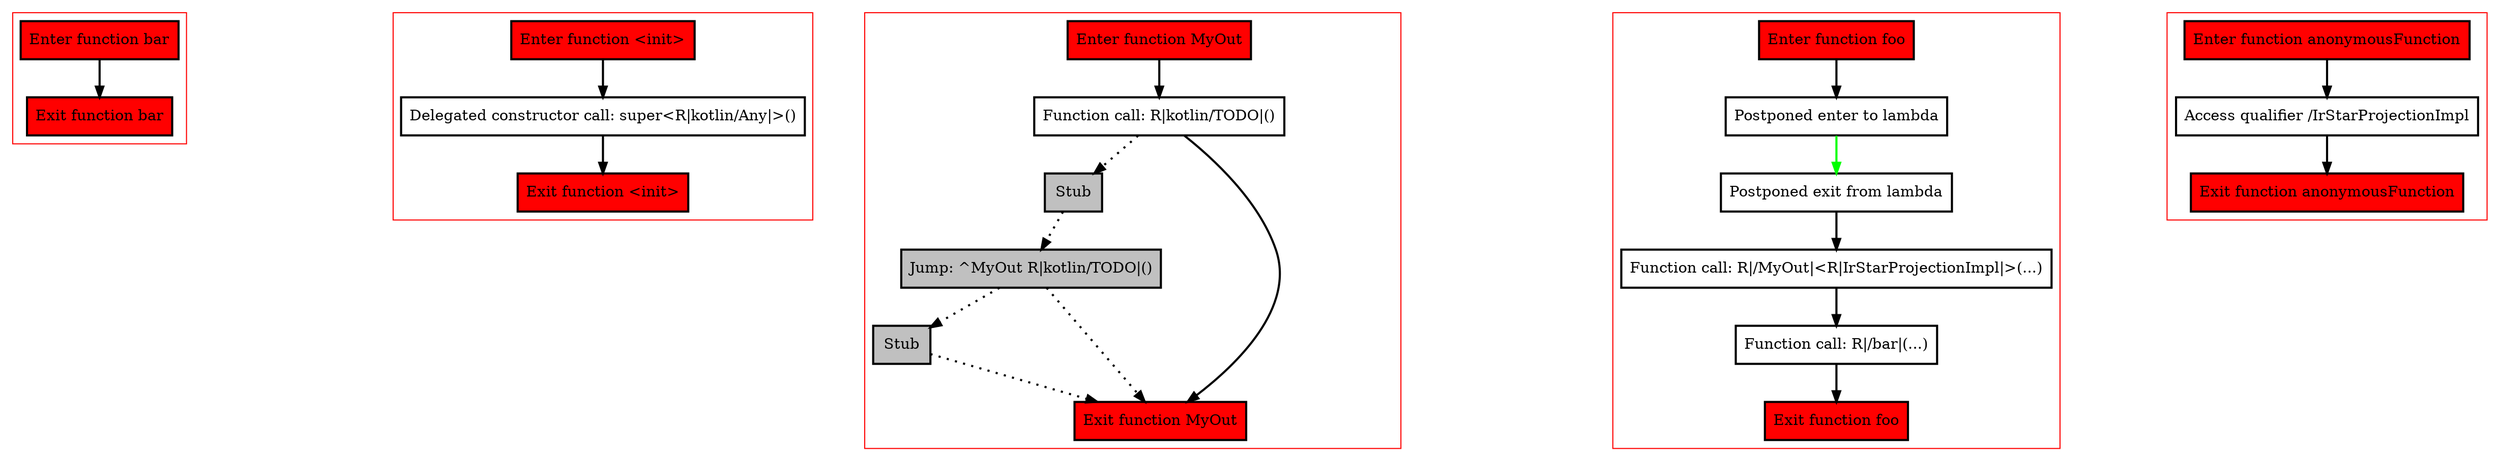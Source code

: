 digraph lambdaReturningObject_kt {
    graph [nodesep=3]
    node [shape=box penwidth=2]
    edge [penwidth=2]

    subgraph cluster_0 {
        color=red
        0 [label="Enter function bar" style="filled" fillcolor=red];
        1 [label="Exit function bar" style="filled" fillcolor=red];
    }

    0 -> {1};

    subgraph cluster_1 {
        color=red
        2 [label="Enter function <init>" style="filled" fillcolor=red];
        3 [label="Delegated constructor call: super<R|kotlin/Any|>()"];
        4 [label="Exit function <init>" style="filled" fillcolor=red];
    }

    2 -> {3};
    3 -> {4};

    subgraph cluster_2 {
        color=red
        5 [label="Enter function MyOut" style="filled" fillcolor=red];
        6 [label="Function call: R|kotlin/TODO|()"];
        7 [label="Stub" style="filled" fillcolor=gray];
        8 [label="Jump: ^MyOut R|kotlin/TODO|()" style="filled" fillcolor=gray];
        9 [label="Stub" style="filled" fillcolor=gray];
        10 [label="Exit function MyOut" style="filled" fillcolor=red];
    }

    5 -> {6};
    6 -> {10};
    6 -> {7} [style=dotted];
    7 -> {8} [style=dotted];
    8 -> {10 9} [style=dotted];
    9 -> {10} [style=dotted];

    subgraph cluster_3 {
        color=red
        11 [label="Enter function foo" style="filled" fillcolor=red];
        12 [label="Postponed enter to lambda"];
        13 [label="Postponed exit from lambda"];
        14 [label="Function call: R|/MyOut|<R|IrStarProjectionImpl|>(...)"];
        15 [label="Function call: R|/bar|(...)"];
        16 [label="Exit function foo" style="filled" fillcolor=red];
    }

    11 -> {12};
    12 -> {13 13} [color=green];
    13 -> {14};
    14 -> {15};
    15 -> {16};

    subgraph cluster_4 {
        color=red
        17 [label="Enter function anonymousFunction" style="filled" fillcolor=red];
        18 [label="Access qualifier /IrStarProjectionImpl"];
        19 [label="Exit function anonymousFunction" style="filled" fillcolor=red];
    }

    17 -> {18};
    18 -> {19};

}
